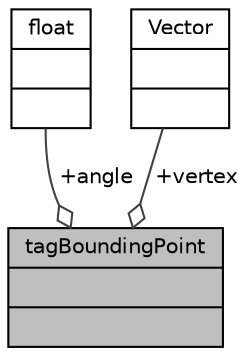 digraph "tagBoundingPoint"
{
 // LATEX_PDF_SIZE
  edge [fontname="Helvetica",fontsize="10",labelfontname="Helvetica",labelfontsize="10"];
  node [fontname="Helvetica",fontsize="10",shape=record];
  Node1 [label="{tagBoundingPoint\n||}",height=0.2,width=0.4,color="black", fillcolor="grey75", style="filled", fontcolor="black",tooltip=" "];
  Node2 -> Node1 [color="grey25",fontsize="10",style="solid",label=" +angle" ,arrowhead="odiamond",fontname="Helvetica"];
  Node2 [label="{float\n||}",height=0.2,width=0.4,color="black", fillcolor="white", style="filled",tooltip=" "];
  Node3 -> Node1 [color="grey25",fontsize="10",style="solid",label=" +vertex" ,arrowhead="odiamond",fontname="Helvetica"];
  Node3 [label="{Vector\n||}",height=0.2,width=0.4,color="black", fillcolor="white", style="filled",tooltip=" "];
}
